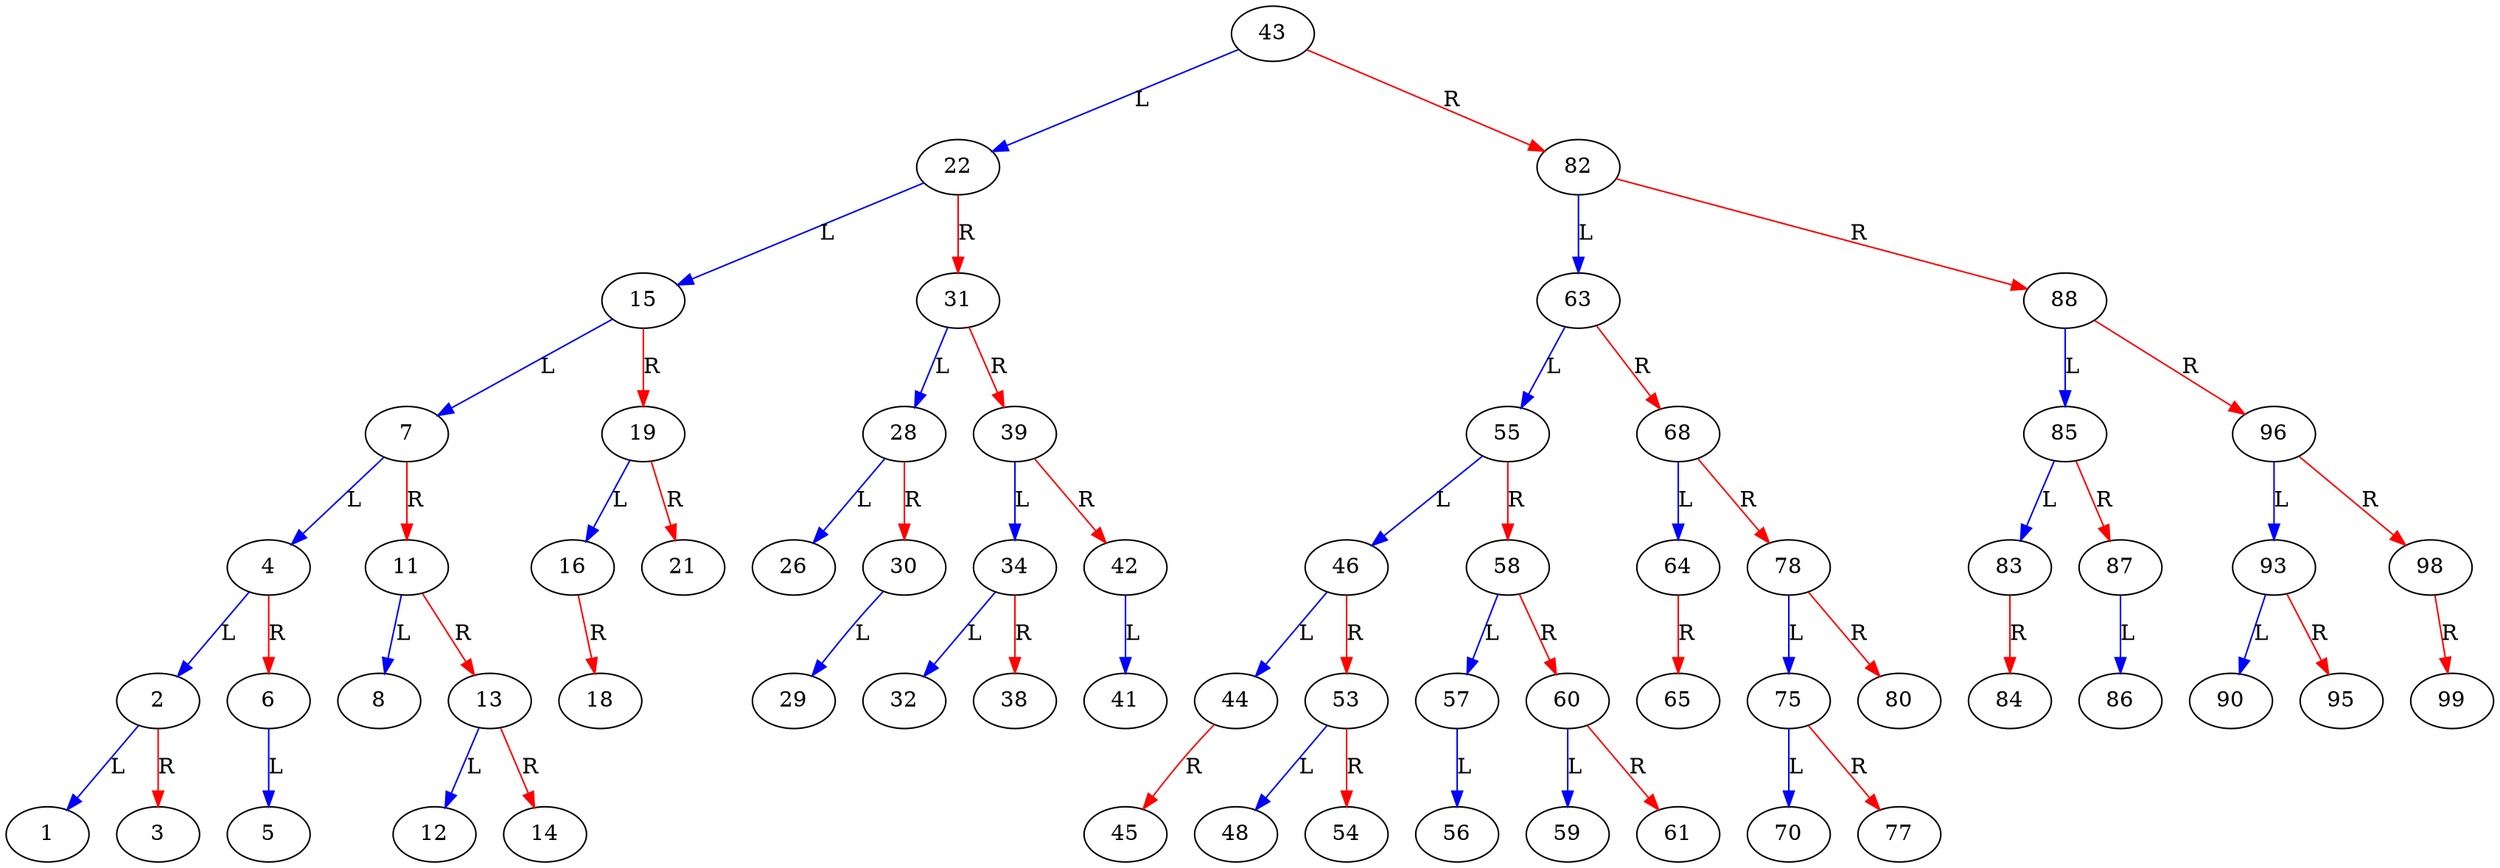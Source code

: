 digraph G {
43
43->22[color=blue] [label=L]
22
22->15[color=blue] [label=L]
15
15->7[color=blue] [label=L]
7
7->4[color=blue] [label=L]
4
4->2[color=blue] [label=L]
2
2->1[color=blue] [label=L]
1
2->3[color=red] [label=R]
3
4->6[color=red] [label=R]
6
6->5[color=blue] [label=L]
5
7->11[color=red] [label=R]
11
11->8[color=blue] [label=L]
8
11->13[color=red] [label=R]
13
13->12[color=blue] [label=L]
12
13->14[color=red] [label=R]
14
15->19[color=red] [label=R]
19
19->16[color=blue] [label=L]
16
16->18[color=red] [label=R]
18
19->21[color=red] [label=R]
21
22->31[color=red] [label=R]
31
31->28[color=blue] [label=L]
28
28->26[color=blue] [label=L]
26
28->30[color=red] [label=R]
30
30->29[color=blue] [label=L]
29
31->39[color=red] [label=R]
39
39->34[color=blue] [label=L]
34
34->32[color=blue] [label=L]
32
34->38[color=red] [label=R]
38
39->42[color=red] [label=R]
42
42->41[color=blue] [label=L]
41
43->82[color=red] [label=R]
82
82->63[color=blue] [label=L]
63
63->55[color=blue] [label=L]
55
55->46[color=blue] [label=L]
46
46->44[color=blue] [label=L]
44
44->45[color=red] [label=R]
45
46->53[color=red] [label=R]
53
53->48[color=blue] [label=L]
48
53->54[color=red] [label=R]
54
55->58[color=red] [label=R]
58
58->57[color=blue] [label=L]
57
57->56[color=blue] [label=L]
56
58->60[color=red] [label=R]
60
60->59[color=blue] [label=L]
59
60->61[color=red] [label=R]
61
63->68[color=red] [label=R]
68
68->64[color=blue] [label=L]
64
64->65[color=red] [label=R]
65
68->78[color=red] [label=R]
78
78->75[color=blue] [label=L]
75
75->70[color=blue] [label=L]
70
75->77[color=red] [label=R]
77
78->80[color=red] [label=R]
80
82->88[color=red] [label=R]
88
88->85[color=blue] [label=L]
85
85->83[color=blue] [label=L]
83
83->84[color=red] [label=R]
84
85->87[color=red] [label=R]
87
87->86[color=blue] [label=L]
86
88->96[color=red] [label=R]
96
96->93[color=blue] [label=L]
93
93->90[color=blue] [label=L]
90
93->95[color=red] [label=R]
95
96->98[color=red] [label=R]
98
98->99[color=red] [label=R]
99
}
